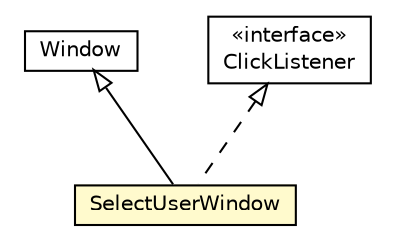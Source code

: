 #!/usr/local/bin/dot
#
# Class diagram 
# Generated by UMLGraph version R5_6-24-gf6e263 (http://www.umlgraph.org/)
#

digraph G {
	edge [fontname="Helvetica",fontsize=10,labelfontname="Helvetica",labelfontsize=10];
	node [fontname="Helvetica",fontsize=10,shape=plaintext];
	nodesep=0.25;
	ranksep=0.5;
	// org.universAAL.tools.ucc.windows.SelectUserWindow
	c97225 [label=<<table title="org.universAAL.tools.ucc.windows.SelectUserWindow" border="0" cellborder="1" cellspacing="0" cellpadding="2" port="p" bgcolor="lemonChiffon" href="./SelectUserWindow.html">
		<tr><td><table border="0" cellspacing="0" cellpadding="1">
<tr><td align="center" balign="center"> SelectUserWindow </td></tr>
		</table></td></tr>
		</table>>, URL="./SelectUserWindow.html", fontname="Helvetica", fontcolor="black", fontsize=10.0];
	//org.universAAL.tools.ucc.windows.SelectUserWindow extends com.vaadin.ui.Window
	c97244:p -> c97225:p [dir=back,arrowtail=empty];
	//org.universAAL.tools.ucc.windows.SelectUserWindow implements com.vaadin.ui.Button.ClickListener
	c97245:p -> c97225:p [dir=back,arrowtail=empty,style=dashed];
	// com.vaadin.ui.Window
	c97244 [label=<<table title="com.vaadin.ui.Window" border="0" cellborder="1" cellspacing="0" cellpadding="2" port="p" href="http://java.sun.com/j2se/1.4.2/docs/api/com/vaadin/ui/Window.html">
		<tr><td><table border="0" cellspacing="0" cellpadding="1">
<tr><td align="center" balign="center"> Window </td></tr>
		</table></td></tr>
		</table>>, URL="http://java.sun.com/j2se/1.4.2/docs/api/com/vaadin/ui/Window.html", fontname="Helvetica", fontcolor="black", fontsize=10.0];
	// com.vaadin.ui.Button.ClickListener
	c97245 [label=<<table title="com.vaadin.ui.Button.ClickListener" border="0" cellborder="1" cellspacing="0" cellpadding="2" port="p" href="http://java.sun.com/j2se/1.4.2/docs/api/com/vaadin/ui/Button/ClickListener.html">
		<tr><td><table border="0" cellspacing="0" cellpadding="1">
<tr><td align="center" balign="center"> &#171;interface&#187; </td></tr>
<tr><td align="center" balign="center"> ClickListener </td></tr>
		</table></td></tr>
		</table>>, URL="http://java.sun.com/j2se/1.4.2/docs/api/com/vaadin/ui/Button/ClickListener.html", fontname="Helvetica", fontcolor="black", fontsize=10.0];
}

